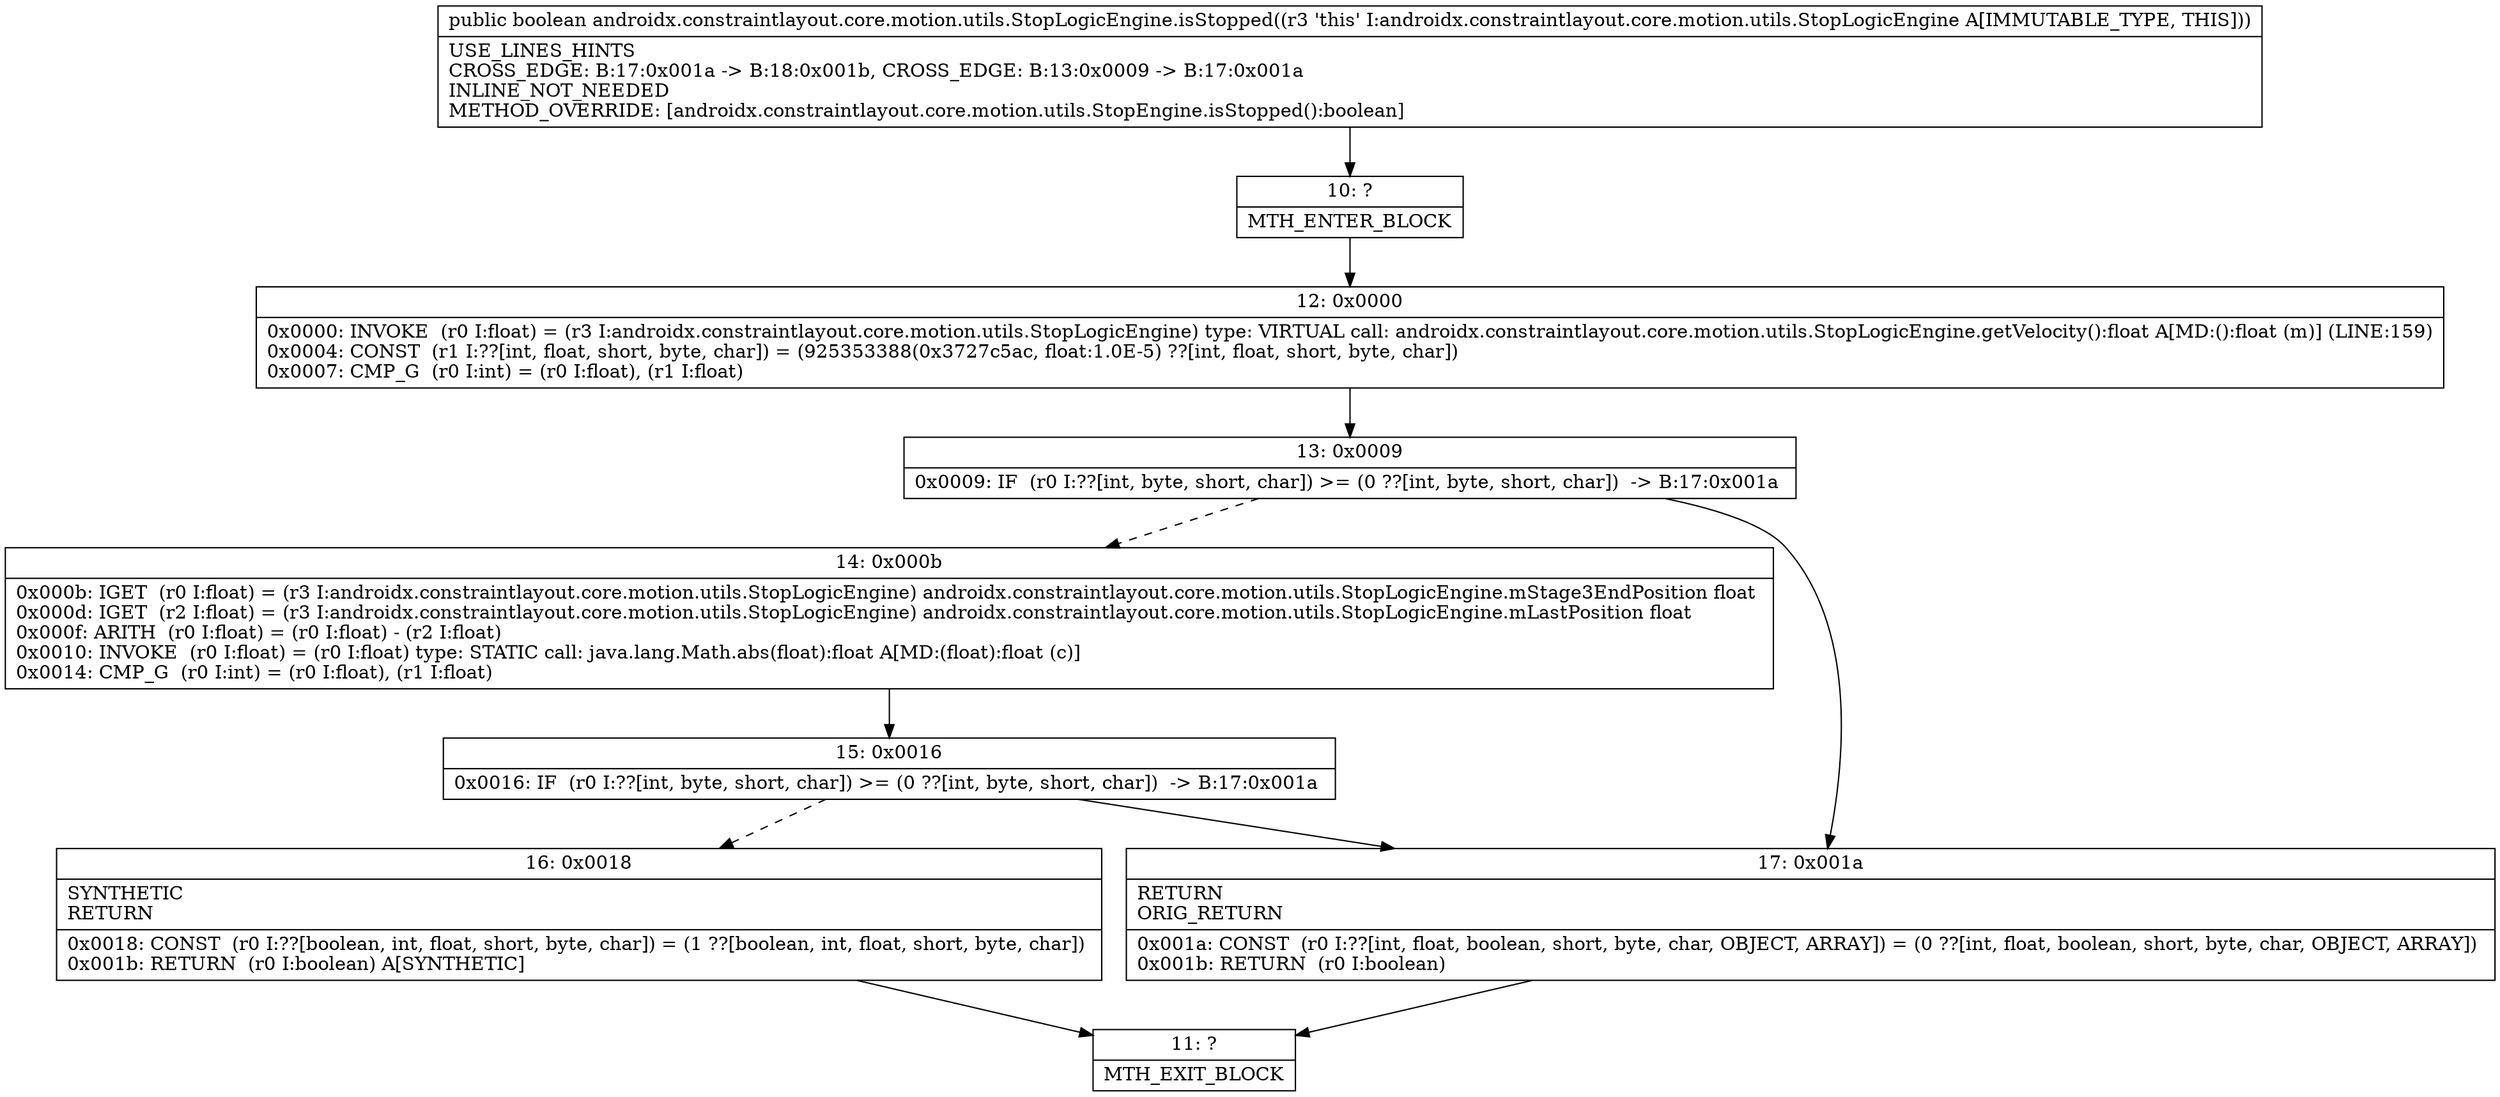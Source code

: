 digraph "CFG forandroidx.constraintlayout.core.motion.utils.StopLogicEngine.isStopped()Z" {
Node_10 [shape=record,label="{10\:\ ?|MTH_ENTER_BLOCK\l}"];
Node_12 [shape=record,label="{12\:\ 0x0000|0x0000: INVOKE  (r0 I:float) = (r3 I:androidx.constraintlayout.core.motion.utils.StopLogicEngine) type: VIRTUAL call: androidx.constraintlayout.core.motion.utils.StopLogicEngine.getVelocity():float A[MD:():float (m)] (LINE:159)\l0x0004: CONST  (r1 I:??[int, float, short, byte, char]) = (925353388(0x3727c5ac, float:1.0E\-5) ??[int, float, short, byte, char]) \l0x0007: CMP_G  (r0 I:int) = (r0 I:float), (r1 I:float) \l}"];
Node_13 [shape=record,label="{13\:\ 0x0009|0x0009: IF  (r0 I:??[int, byte, short, char]) \>= (0 ??[int, byte, short, char])  \-\> B:17:0x001a \l}"];
Node_14 [shape=record,label="{14\:\ 0x000b|0x000b: IGET  (r0 I:float) = (r3 I:androidx.constraintlayout.core.motion.utils.StopLogicEngine) androidx.constraintlayout.core.motion.utils.StopLogicEngine.mStage3EndPosition float \l0x000d: IGET  (r2 I:float) = (r3 I:androidx.constraintlayout.core.motion.utils.StopLogicEngine) androidx.constraintlayout.core.motion.utils.StopLogicEngine.mLastPosition float \l0x000f: ARITH  (r0 I:float) = (r0 I:float) \- (r2 I:float) \l0x0010: INVOKE  (r0 I:float) = (r0 I:float) type: STATIC call: java.lang.Math.abs(float):float A[MD:(float):float (c)]\l0x0014: CMP_G  (r0 I:int) = (r0 I:float), (r1 I:float) \l}"];
Node_15 [shape=record,label="{15\:\ 0x0016|0x0016: IF  (r0 I:??[int, byte, short, char]) \>= (0 ??[int, byte, short, char])  \-\> B:17:0x001a \l}"];
Node_16 [shape=record,label="{16\:\ 0x0018|SYNTHETIC\lRETURN\l|0x0018: CONST  (r0 I:??[boolean, int, float, short, byte, char]) = (1 ??[boolean, int, float, short, byte, char]) \l0x001b: RETURN  (r0 I:boolean) A[SYNTHETIC]\l}"];
Node_11 [shape=record,label="{11\:\ ?|MTH_EXIT_BLOCK\l}"];
Node_17 [shape=record,label="{17\:\ 0x001a|RETURN\lORIG_RETURN\l|0x001a: CONST  (r0 I:??[int, float, boolean, short, byte, char, OBJECT, ARRAY]) = (0 ??[int, float, boolean, short, byte, char, OBJECT, ARRAY]) \l0x001b: RETURN  (r0 I:boolean) \l}"];
MethodNode[shape=record,label="{public boolean androidx.constraintlayout.core.motion.utils.StopLogicEngine.isStopped((r3 'this' I:androidx.constraintlayout.core.motion.utils.StopLogicEngine A[IMMUTABLE_TYPE, THIS]))  | USE_LINES_HINTS\lCROSS_EDGE: B:17:0x001a \-\> B:18:0x001b, CROSS_EDGE: B:13:0x0009 \-\> B:17:0x001a\lINLINE_NOT_NEEDED\lMETHOD_OVERRIDE: [androidx.constraintlayout.core.motion.utils.StopEngine.isStopped():boolean]\l}"];
MethodNode -> Node_10;Node_10 -> Node_12;
Node_12 -> Node_13;
Node_13 -> Node_14[style=dashed];
Node_13 -> Node_17;
Node_14 -> Node_15;
Node_15 -> Node_16[style=dashed];
Node_15 -> Node_17;
Node_16 -> Node_11;
Node_17 -> Node_11;
}

